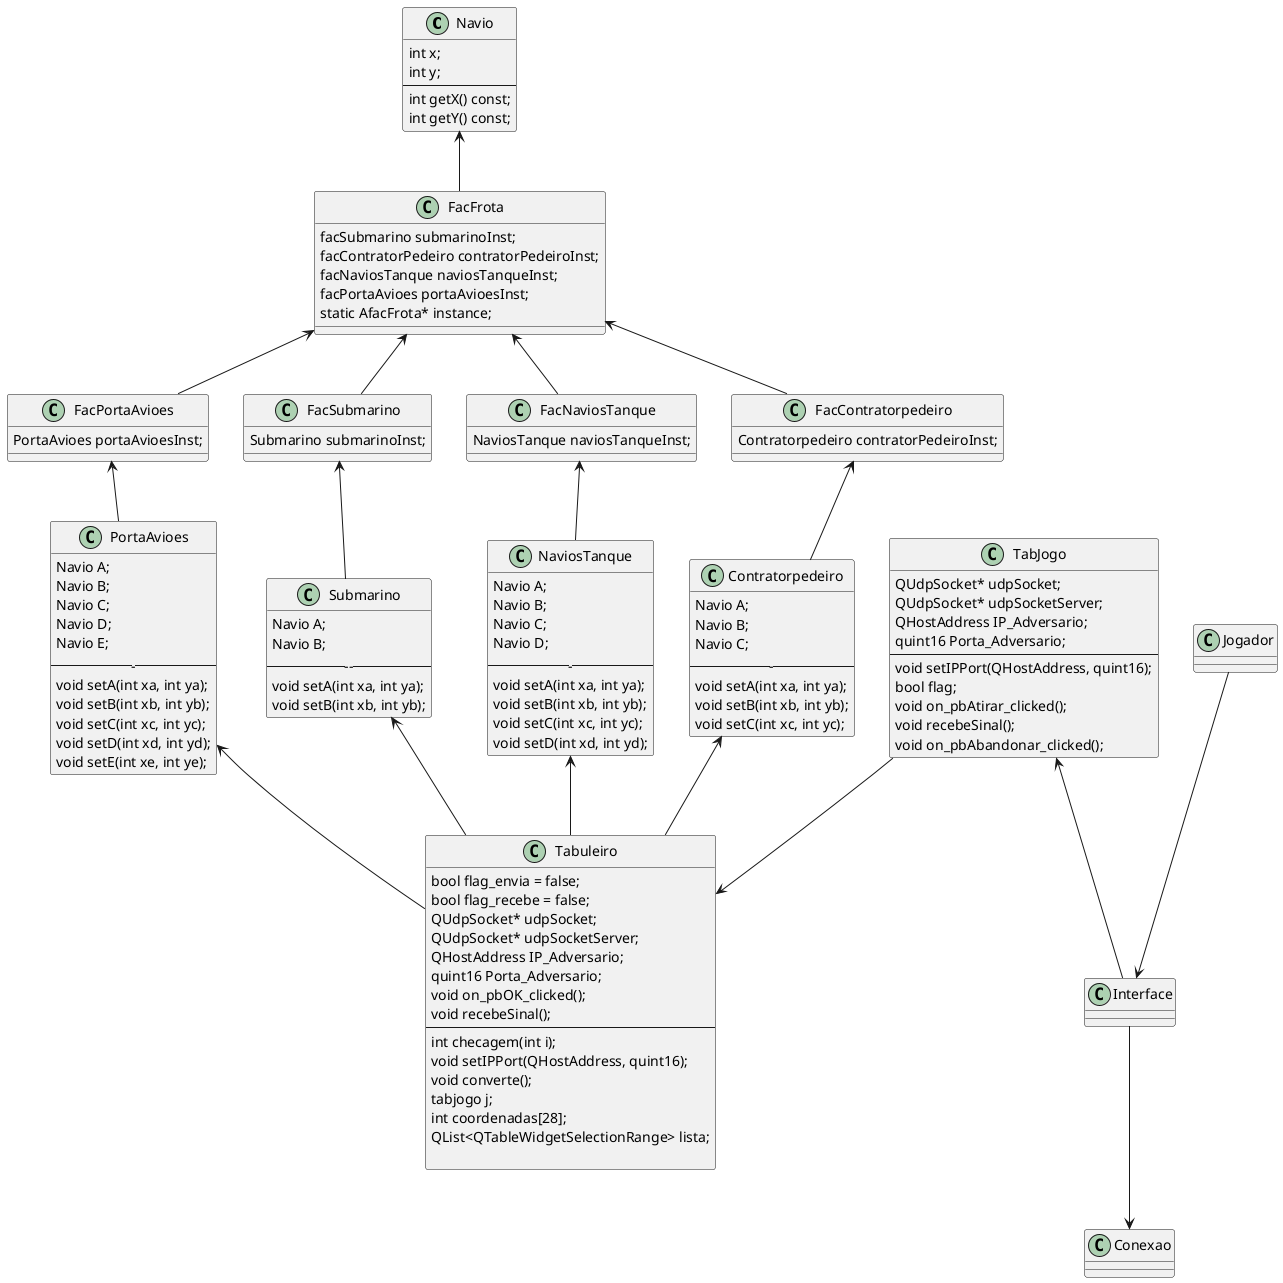 @startuml
'!define LightBlue
'!includeurl https://raw.githubusercontent.com/Drakemor/RedDress-PlantUML/master/style.puml
skinparam groupInheritance 3

class Navio{
    int x;
    int y;
    ----
    int getX() const;
    int getY() const;
}

class FacFrota{
    facSubmarino submarinoInst;
    facContratorPedeiro contratorPedeiroInst;
    facNaviosTanque naviosTanqueInst;
    facPortaAvioes portaAvioesInst;
    static AfacFrota* instance;
}
Class FacPortaAvioes{
    PortaAvioes portaAvioesInst;
}

class PortaAvioes{
    Navio A;
    Navio B;
    Navio C;
    Navio D;
    Navio E;
    -----
    void setA(int xa, int ya);
    void setB(int xb, int yb);
    void setC(int xc, int yc);
    void setD(int xd, int yd);
    void setE(int xe, int ye);
}

class FacSubmarino{
    Submarino submarinoInst;
}
class Submarino{
    Navio A;
    Navio B;
    ------
    void setA(int xa, int ya);
    void setB(int xb, int yb);
}

class FacNaviosTanque{
    NaviosTanque naviosTanqueInst;
}

class NaviosTanque{
    Navio A;
    Navio B;
    Navio C;
    Navio D;
    -----
    void setA(int xa, int ya);
    void setB(int xb, int yb);
    void setC(int xc, int yc);
    void setD(int xd, int yd);
}

class FacContratorpedeiro{
    Contratorpedeiro contratorPedeiroInst;
}

class Contratorpedeiro{
    Navio A;
    Navio B;
    Navio C;
    -----
    void setA(int xa, int ya);
    void setB(int xb, int yb);
    void setC(int xc, int yc);
}

Navio<--FacFrota
FacFrota <-- FacPortaAvioes
FacFrota <-- FacSubmarino
FacFrota <-- FacNaviosTanque
FacFrota <-- FacContratorpedeiro

FacPortaAvioes<--PortaAvioes
FacSubmarino<--Submarino
FacNaviosTanque<--NaviosTanque
FacContratorpedeiro<--Contratorpedeiro


TabJogo <-- Interface

class Conexao{

}

Interface --> Conexao

class Tabuleiro{
    bool flag_envia = false;
    bool flag_recebe = false;
    QUdpSocket* udpSocket;
    QUdpSocket* udpSocketServer;
    QHostAddress IP_Adversario;
    quint16 Porta_Adversario;
    void on_pbOK_clicked();
    void recebeSinal();
---
    int checagem(int i);
    void setIPPort(QHostAddress, quint16);
    void converte();
    tabjogo j;
    int coordenadas[28];
    QList<QTableWidgetSelectionRange> lista;

}
class TabJogo{
    QUdpSocket* udpSocket;
    QUdpSocket* udpSocketServer;
    QHostAddress IP_Adversario;
    quint16 Porta_Adversario;
    --
    void setIPPort(QHostAddress, quint16);
    bool flag;
    void on_pbAtirar_clicked();
    void recebeSinal();
    void on_pbAbandonar_clicked();
}

PortaAvioes <-- Tabuleiro
Submarino <-- Tabuleiro
NaviosTanque <-- Tabuleiro
Contratorpedeiro <-- Tabuleiro


class Interface{

}

TabJogo --> Tabuleiro
Jogador --> Interface




@enduml